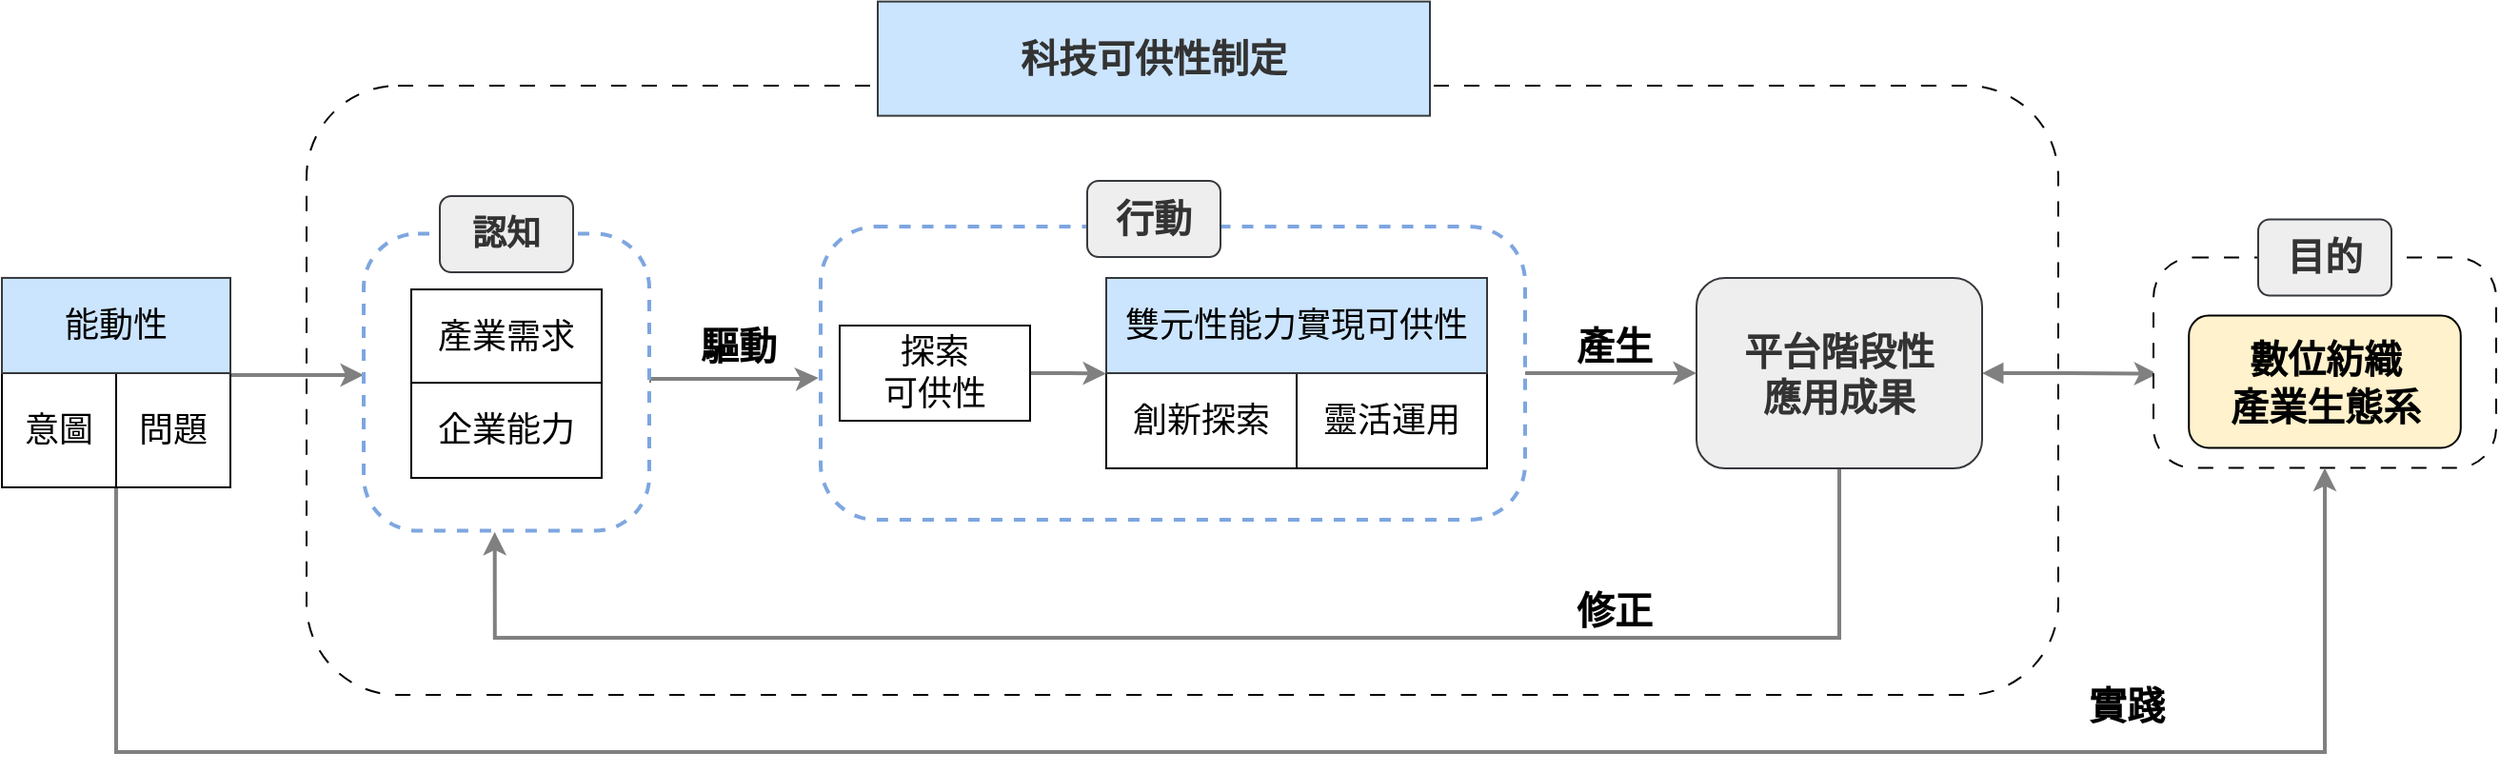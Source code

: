 <mxfile version="26.2.13">
  <diagram id="vkK8o-hsKimOO6CbCIKc" name="第1頁">
    <mxGraphModel dx="1253" dy="694" grid="1" gridSize="10" guides="1" tooltips="1" connect="1" arrows="1" fold="1" page="1" pageScale="1" pageWidth="1169" pageHeight="827" math="0" shadow="0">
      <root>
        <mxCell id="0" />
        <mxCell id="1" parent="0" />
        <mxCell id="iIE0ldJsGx-aEYX-XOFw-3" value="" style="rounded=1;whiteSpace=wrap;html=1;movable=1;resizable=1;rotatable=1;deletable=1;editable=1;locked=0;connectable=1;strokeWidth=1;fontFamily=標楷體;fontSize=18;fontStyle=0;dashed=1;dashPattern=8 8;" parent="1" vertex="1">
          <mxGeometry x="240" y="180" width="920" height="320" as="geometry" />
        </mxCell>
        <mxCell id="iIE0ldJsGx-aEYX-XOFw-24" value="&lt;font style=&quot;font-size: 20px;&quot; face=&quot;標楷體&quot;&gt;&lt;b style=&quot;&quot;&gt;驅&lt;/b&gt;&lt;/font&gt;&lt;b style=&quot;font-size: 20px; font-family: 標楷體; background-color: transparent; color: light-dark(rgb(0, 0, 0), rgb(255, 255, 255));&quot;&gt;動&lt;/b&gt;" style="text;html=1;align=center;verticalAlign=middle;whiteSpace=wrap;rounded=0;fontFamily=Helvetica;fontSize=12;fontColor=default;" parent="1" vertex="1">
          <mxGeometry x="440.003" y="300.535" width="54.375" height="30" as="geometry" />
        </mxCell>
        <mxCell id="iIE0ldJsGx-aEYX-XOFw-93" value="&lt;font style=&quot;font-size: 20px;&quot; color=&quot;#333333&quot;&gt;&lt;b&gt;科技可供性制定&lt;/b&gt;&lt;/font&gt;" style="rounded=0;whiteSpace=wrap;html=1;strokeColor=#36393d;fillColor=#cce5ff;fontFamily=標楷體;fontSize=18;fontStyle=0;align=center;verticalAlign=middle;fontColor=default;resizable=1;" parent="1" vertex="1">
          <mxGeometry x="540" y="135.81" width="290" height="60" as="geometry" />
        </mxCell>
        <mxCell id="jCKPyfohm9eTSwGeLUaR-52" value="&lt;font face=&quot;標楷體&quot;&gt;&lt;span style=&quot;font-size: 20px;&quot;&gt;&lt;b&gt;產生&lt;/b&gt;&lt;/span&gt;&lt;/font&gt;" style="text;html=1;align=center;verticalAlign=middle;whiteSpace=wrap;rounded=0;fontFamily=Helvetica;fontSize=12;fontColor=default;" parent="1" vertex="1">
          <mxGeometry x="900.003" y="300.535" width="54.375" height="30" as="geometry" />
        </mxCell>
        <mxCell id="jCKPyfohm9eTSwGeLUaR-63" style="edgeStyle=orthogonalEdgeStyle;rounded=0;orthogonalLoop=1;jettySize=auto;html=1;exitX=1;exitY=0.5;exitDx=0;exitDy=0;strokeWidth=2;strokeColor=#808080;entryX=-0.003;entryY=0.516;entryDx=0;entryDy=0;entryPerimeter=0;" parent="1" target="iIE0ldJsGx-aEYX-XOFw-15" edge="1">
          <mxGeometry relative="1" as="geometry">
            <mxPoint x="420" y="336.035" as="sourcePoint" />
            <mxPoint x="520" y="335" as="targetPoint" />
            <Array as="points">
              <mxPoint x="420" y="334" />
              <mxPoint x="500" y="334" />
            </Array>
          </mxGeometry>
        </mxCell>
        <mxCell id="jCKPyfohm9eTSwGeLUaR-65" value="&lt;font face=&quot;標楷體&quot;&gt;&lt;span style=&quot;font-size: 20px;&quot;&gt;&lt;b&gt;修正&lt;/b&gt;&lt;/span&gt;&lt;/font&gt;" style="text;html=1;align=center;verticalAlign=middle;whiteSpace=wrap;rounded=0;fontFamily=Helvetica;fontSize=12;fontColor=default;" parent="1" vertex="1">
          <mxGeometry x="900.003" y="439.995" width="54.375" height="30" as="geometry" />
        </mxCell>
        <mxCell id="iIE0ldJsGx-aEYX-XOFw-49" value="&lt;font face=&quot;標楷體&quot;&gt;&lt;span style=&quot;font-size: 20px;&quot;&gt;&lt;b&gt;實踐&lt;/b&gt;&lt;/span&gt;&lt;/font&gt;" style="text;html=1;align=center;verticalAlign=middle;whiteSpace=wrap;rounded=0;" parent="1" vertex="1">
          <mxGeometry x="1169.003" y="490.005" width="54.375" height="30" as="geometry" />
        </mxCell>
        <mxCell id="jCKPyfohm9eTSwGeLUaR-89" style="edgeStyle=orthogonalEdgeStyle;rounded=0;orthogonalLoop=1;jettySize=auto;html=1;entryX=0.009;entryY=0.413;entryDx=0;entryDy=0;entryPerimeter=0;strokeColor=#808080;strokeWidth=2;align=center;verticalAlign=middle;fontFamily=Helvetica;fontSize=11;fontColor=default;labelBackgroundColor=default;endArrow=classic;startArrow=block;startFill=1;exitX=1;exitY=0.5;exitDx=0;exitDy=0;" parent="1" source="jCKPyfohm9eTSwGeLUaR-22" edge="1">
          <mxGeometry relative="1" as="geometry">
            <mxPoint x="1090" y="331" as="sourcePoint" />
            <mxPoint x="1212.11" y="331.323" as="targetPoint" />
          </mxGeometry>
        </mxCell>
        <mxCell id="qAASfBlt8r1QQWv_uzUB-15" style="edgeStyle=orthogonalEdgeStyle;rounded=0;orthogonalLoop=1;jettySize=auto;html=1;exitX=0.5;exitY=1;exitDx=0;exitDy=0;entryX=0.459;entryY=1.004;entryDx=0;entryDy=0;entryPerimeter=0;strokeColor=#808080;strokeWidth=2;align=center;verticalAlign=middle;fontFamily=Helvetica;fontSize=11;fontColor=default;labelBackgroundColor=default;endArrow=classic;" parent="1" source="jCKPyfohm9eTSwGeLUaR-22" target="1qFZ0b5etKVb5s6CTwOf-41" edge="1">
          <mxGeometry relative="1" as="geometry">
            <Array as="points">
              <mxPoint x="1045" y="470" />
              <mxPoint x="339" y="470" />
            </Array>
          </mxGeometry>
        </mxCell>
        <mxCell id="jCKPyfohm9eTSwGeLUaR-22" value="&lt;font color=&quot;#333333&quot;&gt;&lt;b&gt;平台階段性&lt;/b&gt;&lt;/font&gt;&lt;div&gt;&lt;font color=&quot;#333333&quot;&gt;&lt;b&gt;應用成果&lt;/b&gt;&lt;/font&gt;&lt;/div&gt;" style="rounded=1;whiteSpace=wrap;html=1;strokeColor=#36393d;fillColor=#eeeeee;fontFamily=標楷體;fontSize=20;fontStyle=0" parent="1" vertex="1">
          <mxGeometry x="970" y="281" width="150" height="100" as="geometry" />
        </mxCell>
        <mxCell id="qAASfBlt8r1QQWv_uzUB-31" value="" style="group" parent="1" vertex="1" connectable="0">
          <mxGeometry x="1210" y="250.26" width="180" height="130.55" as="geometry" />
        </mxCell>
        <mxCell id="jCKPyfohm9eTSwGeLUaR-77" value="" style="rounded=1;whiteSpace=wrap;html=1;movable=1;resizable=1;rotatable=1;deletable=1;editable=1;locked=0;connectable=1;strokeWidth=1;dashed=1;dashPattern=8 8;fontFamily=標楷體;fontSize=18;fontStyle=0;arcSize=19;" parent="qAASfBlt8r1QQWv_uzUB-31" vertex="1">
          <mxGeometry y="20.01" width="180" height="110.54" as="geometry" />
        </mxCell>
        <mxCell id="iIE0ldJsGx-aEYX-XOFw-96" value="&lt;font style=&quot;font-size: 20px;&quot;&gt;&lt;b&gt;數位紡織&lt;/b&gt;&lt;/font&gt;&lt;div&gt;&lt;font style=&quot;font-size: 20px;&quot;&gt;&lt;b&gt;產業生態系&lt;/b&gt;&lt;/font&gt;&lt;/div&gt;" style="rounded=1;whiteSpace=wrap;html=1;fontSize=18;fontFamily=標楷體;movable=1;resizable=1;rotatable=1;deletable=1;editable=1;locked=0;connectable=1;fontStyle=0;fillColor=#fff2cc;strokeColor=#000000;" parent="qAASfBlt8r1QQWv_uzUB-31" vertex="1">
          <mxGeometry x="18.61" y="50.55" width="142.78" height="69.45" as="geometry" />
        </mxCell>
        <mxCell id="jCKPyfohm9eTSwGeLUaR-29" value="&lt;font color=&quot;#333333&quot; style=&quot;font-size: 20px;&quot;&gt;&lt;span style=&quot;&quot;&gt;目的&lt;/span&gt;&lt;/font&gt;" style="rounded=1;whiteSpace=wrap;html=1;strokeColor=#36393d;fillColor=#eeeeee;fontFamily=標楷體;fontSize=18;fontStyle=1" parent="qAASfBlt8r1QQWv_uzUB-31" vertex="1">
          <mxGeometry x="55" width="70" height="40" as="geometry" />
        </mxCell>
        <mxCell id="rwjSZb17rn8btheEOx0Z-28" style="edgeStyle=orthogonalEdgeStyle;rounded=0;orthogonalLoop=1;jettySize=auto;html=1;strokeColor=#808080;strokeWidth=2;align=center;verticalAlign=middle;fontFamily=Helvetica;fontSize=11;fontColor=default;labelBackgroundColor=default;endArrow=classic;" parent="1" source="rwjSZb17rn8btheEOx0Z-1" target="1qFZ0b5etKVb5s6CTwOf-41" edge="1">
          <mxGeometry relative="1" as="geometry">
            <Array as="points">
              <mxPoint x="220" y="332" />
              <mxPoint x="220" y="332" />
            </Array>
          </mxGeometry>
        </mxCell>
        <mxCell id="IkVJuPzNlVAYnWsuaFp5-1" style="edgeStyle=orthogonalEdgeStyle;rounded=0;orthogonalLoop=1;jettySize=auto;html=1;exitX=0.5;exitY=1;exitDx=0;exitDy=0;entryX=0.5;entryY=1;entryDx=0;entryDy=0;strokeColor=#808080;strokeWidth=2;align=center;verticalAlign=middle;fontFamily=Helvetica;fontSize=11;fontColor=default;labelBackgroundColor=default;endArrow=classic;" parent="1" source="rwjSZb17rn8btheEOx0Z-1" target="jCKPyfohm9eTSwGeLUaR-77" edge="1">
          <mxGeometry relative="1" as="geometry">
            <mxPoint x="140" y="530" as="targetPoint" />
            <Array as="points">
              <mxPoint x="140" y="530" />
              <mxPoint x="1300" y="530" />
            </Array>
          </mxGeometry>
        </mxCell>
        <mxCell id="rwjSZb17rn8btheEOx0Z-1" value="" style="group;movable=1;resizable=1;rotatable=1;deletable=1;editable=1;locked=0;connectable=1;" parent="1" vertex="1" connectable="0">
          <mxGeometry x="79.998" y="280.97" width="120.003" height="110" as="geometry" />
        </mxCell>
        <mxCell id="rwjSZb17rn8btheEOx0Z-2" value="&lt;span style=&quot;background-color: transparent; color: light-dark(rgb(0, 0, 0), rgb(255, 255, 255));&quot;&gt;意圖&lt;/span&gt;" style="rounded=0;whiteSpace=wrap;html=1;movable=1;resizable=1;rotatable=1;deletable=1;editable=1;locked=0;connectable=1;fontFamily=標楷體;fontSize=18;fontStyle=0" parent="rwjSZb17rn8btheEOx0Z-1" vertex="1">
          <mxGeometry y="50" width="60" height="60" as="geometry" />
        </mxCell>
        <mxCell id="rwjSZb17rn8btheEOx0Z-3" value="問題" style="rounded=0;whiteSpace=wrap;html=1;movable=1;resizable=1;rotatable=1;deletable=1;editable=1;locked=0;connectable=1;fontFamily=標楷體;fontSize=18;fontStyle=0" parent="rwjSZb17rn8btheEOx0Z-1" vertex="1">
          <mxGeometry x="60" y="50" width="60" height="60" as="geometry" />
        </mxCell>
        <mxCell id="rwjSZb17rn8btheEOx0Z-4" value="能動性" style="rounded=0;whiteSpace=wrap;html=1;movable=1;resizable=1;rotatable=1;deletable=1;editable=1;locked=0;connectable=1;fontFamily=標楷體;fontSize=18;fontStyle=0;fillColor=#cce5ff;strokeColor=#36393d;align=center;verticalAlign=middle;fontColor=default;" parent="rwjSZb17rn8btheEOx0Z-1" vertex="1">
          <mxGeometry x="0.003" width="120" height="50" as="geometry" />
        </mxCell>
        <mxCell id="IkVJuPzNlVAYnWsuaFp5-4" value="" style="group" parent="1" vertex="1" connectable="0">
          <mxGeometry x="270" y="238.0" width="150" height="175.81" as="geometry" />
        </mxCell>
        <mxCell id="1qFZ0b5etKVb5s6CTwOf-41" value="" style="rounded=1;whiteSpace=wrap;html=1;movable=1;resizable=1;rotatable=1;deletable=1;editable=1;locked=0;connectable=1;strokeWidth=2;dashed=1;fontFamily=標楷體;fontSize=18;fontStyle=0;strokeColor=#7EA6E0;align=center;verticalAlign=middle;arcSize=19;fontColor=default;fillColor=default;" parent="IkVJuPzNlVAYnWsuaFp5-4" vertex="1">
          <mxGeometry y="19.74" width="150" height="156.07" as="geometry" />
        </mxCell>
        <mxCell id="1qFZ0b5etKVb5s6CTwOf-51" value="&lt;font color=&quot;#333333&quot;&gt;&lt;span&gt;&lt;b&gt;認知&lt;/b&gt;&lt;/span&gt;&lt;/font&gt;" style="rounded=1;whiteSpace=wrap;html=1;strokeColor=#36393d;fillColor=#eeeeee;fontFamily=標楷體;fontSize=18;fontStyle=0" parent="IkVJuPzNlVAYnWsuaFp5-4" vertex="1">
          <mxGeometry x="40" width="70" height="40" as="geometry" />
        </mxCell>
        <mxCell id="IkVJuPzNlVAYnWsuaFp5-2" value="" style="group" parent="IkVJuPzNlVAYnWsuaFp5-4" vertex="1" connectable="0">
          <mxGeometry x="25" y="49.02" width="100" height="99.03" as="geometry" />
        </mxCell>
        <mxCell id="IkVJuPzNlVAYnWsuaFp5-3" value="" style="group" parent="IkVJuPzNlVAYnWsuaFp5-2" vertex="1" connectable="0">
          <mxGeometry width="100" height="99.03" as="geometry" />
        </mxCell>
        <mxCell id="qAASfBlt8r1QQWv_uzUB-20" value="產業需求" style="rounded=0;whiteSpace=wrap;html=1;movable=1;resizable=1;rotatable=1;deletable=1;editable=1;locked=0;connectable=1;fontFamily=標楷體;fontSize=18;fontStyle=0;strokeColor=default;align=center;verticalAlign=middle;fontColor=default;fillColor=default;" parent="IkVJuPzNlVAYnWsuaFp5-3" vertex="1">
          <mxGeometry width="100" height="50" as="geometry" />
        </mxCell>
        <mxCell id="rwjSZb17rn8btheEOx0Z-7" value="企業能力" style="rounded=0;whiteSpace=wrap;html=1;movable=1;resizable=1;rotatable=1;deletable=1;editable=1;locked=0;connectable=1;fontFamily=標楷體;fontSize=18;fontStyle=0;fillColor=default;strokeColor=default;align=center;verticalAlign=middle;fontColor=default;" parent="IkVJuPzNlVAYnWsuaFp5-3" vertex="1">
          <mxGeometry y="49.03" width="100" height="50" as="geometry" />
        </mxCell>
        <mxCell id="IkVJuPzNlVAYnWsuaFp5-11" value="" style="group" parent="1" vertex="1" connectable="0">
          <mxGeometry x="510" y="230.0" width="390" height="184.0" as="geometry" />
        </mxCell>
        <mxCell id="iIE0ldJsGx-aEYX-XOFw-15" value="" style="rounded=1;whiteSpace=wrap;html=1;movable=1;resizable=1;rotatable=1;deletable=1;editable=1;locked=0;connectable=1;strokeWidth=2;dashed=1;fontFamily=標楷體;fontSize=18;fontStyle=0;arcSize=19;strokeColor=#7EA6E0;" parent="IkVJuPzNlVAYnWsuaFp5-11" vertex="1">
          <mxGeometry y="24" width="370" height="154" as="geometry" />
        </mxCell>
        <mxCell id="iIE0ldJsGx-aEYX-XOFw-16" value="&lt;span style=&quot;color: light-dark(rgb(51, 51, 51), rgb(193, 193, 193)); background-color: transparent;&quot;&gt;&lt;b&gt;&lt;font style=&quot;font-size: 20px;&quot;&gt;行動&lt;/font&gt;&lt;/b&gt;&lt;/span&gt;" style="rounded=1;whiteSpace=wrap;html=1;strokeColor=#36393d;fillColor=#eeeeee;fontFamily=標楷體;fontSize=18;fontStyle=0" parent="IkVJuPzNlVAYnWsuaFp5-11" vertex="1">
          <mxGeometry x="140" width="70" height="40" as="geometry" />
        </mxCell>
        <mxCell id="IkVJuPzNlVAYnWsuaFp5-15" style="edgeStyle=orthogonalEdgeStyle;rounded=0;orthogonalLoop=1;jettySize=auto;html=1;exitX=1;exitY=0.5;exitDx=0;exitDy=0;strokeColor=#808080;strokeWidth=2;align=center;verticalAlign=middle;fontFamily=Helvetica;fontSize=11;fontColor=default;labelBackgroundColor=default;endArrow=classic;" parent="IkVJuPzNlVAYnWsuaFp5-11" source="IkVJuPzNlVAYnWsuaFp5-10" edge="1">
          <mxGeometry relative="1" as="geometry">
            <mxPoint x="150" y="101.2" as="targetPoint" />
          </mxGeometry>
        </mxCell>
        <mxCell id="IkVJuPzNlVAYnWsuaFp5-10" value="探索&lt;div&gt;可供性&lt;/div&gt;" style="rounded=0;whiteSpace=wrap;html=1;movable=1;resizable=1;rotatable=1;deletable=1;editable=1;locked=0;connectable=1;fontFamily=標楷體;fontSize=18;fontStyle=0;align=center;verticalAlign=middle;" parent="IkVJuPzNlVAYnWsuaFp5-11" vertex="1">
          <mxGeometry x="10" y="76.0" width="100" height="50" as="geometry" />
        </mxCell>
        <mxCell id="IkVJuPzNlVAYnWsuaFp5-14" value="" style="group" parent="IkVJuPzNlVAYnWsuaFp5-11" vertex="1" connectable="0">
          <mxGeometry x="150.0" y="51.0" width="200.0" height="100" as="geometry" />
        </mxCell>
        <mxCell id="IkVJuPzNlVAYnWsuaFp5-5" value="" style="group" parent="IkVJuPzNlVAYnWsuaFp5-14" vertex="1" connectable="0">
          <mxGeometry width="200.0" height="100" as="geometry" />
        </mxCell>
        <mxCell id="1qFZ0b5etKVb5s6CTwOf-48" value="創新探索" style="rounded=0;whiteSpace=wrap;html=1;movable=1;resizable=1;rotatable=1;deletable=1;editable=1;locked=0;connectable=1;fontFamily=標楷體;fontSize=18;fontStyle=0" parent="IkVJuPzNlVAYnWsuaFp5-5" vertex="1">
          <mxGeometry y="50" width="100" height="50" as="geometry" />
        </mxCell>
        <mxCell id="1qFZ0b5etKVb5s6CTwOf-47" value="靈活運用" style="rounded=0;whiteSpace=wrap;html=1;movable=1;resizable=1;rotatable=1;deletable=1;editable=1;locked=0;connectable=1;fontFamily=標楷體;fontSize=18;fontStyle=0" parent="IkVJuPzNlVAYnWsuaFp5-5" vertex="1">
          <mxGeometry x="100.0" y="50" width="100" height="50" as="geometry" />
        </mxCell>
        <mxCell id="1qFZ0b5etKVb5s6CTwOf-43" value="雙元性能力實現可供性" style="rounded=0;whiteSpace=wrap;html=1;fontSize=18;fontFamily=標楷體;movable=1;resizable=1;rotatable=1;deletable=1;editable=1;locked=0;connectable=1;fillColor=#cce5ff;strokeColor=#36393d;fontStyle=0;align=center;verticalAlign=middle;" parent="IkVJuPzNlVAYnWsuaFp5-14" vertex="1">
          <mxGeometry width="200" height="50" as="geometry" />
        </mxCell>
        <mxCell id="IkVJuPzNlVAYnWsuaFp5-16" style="edgeStyle=orthogonalEdgeStyle;rounded=0;orthogonalLoop=1;jettySize=auto;html=1;exitX=1;exitY=0.5;exitDx=0;exitDy=0;strokeColor=#808080;strokeWidth=2;align=center;verticalAlign=middle;fontFamily=Helvetica;fontSize=11;fontColor=default;labelBackgroundColor=default;endArrow=classic;" parent="1" source="iIE0ldJsGx-aEYX-XOFw-15" target="jCKPyfohm9eTSwGeLUaR-22" edge="1">
          <mxGeometry relative="1" as="geometry" />
        </mxCell>
      </root>
    </mxGraphModel>
  </diagram>
</mxfile>
